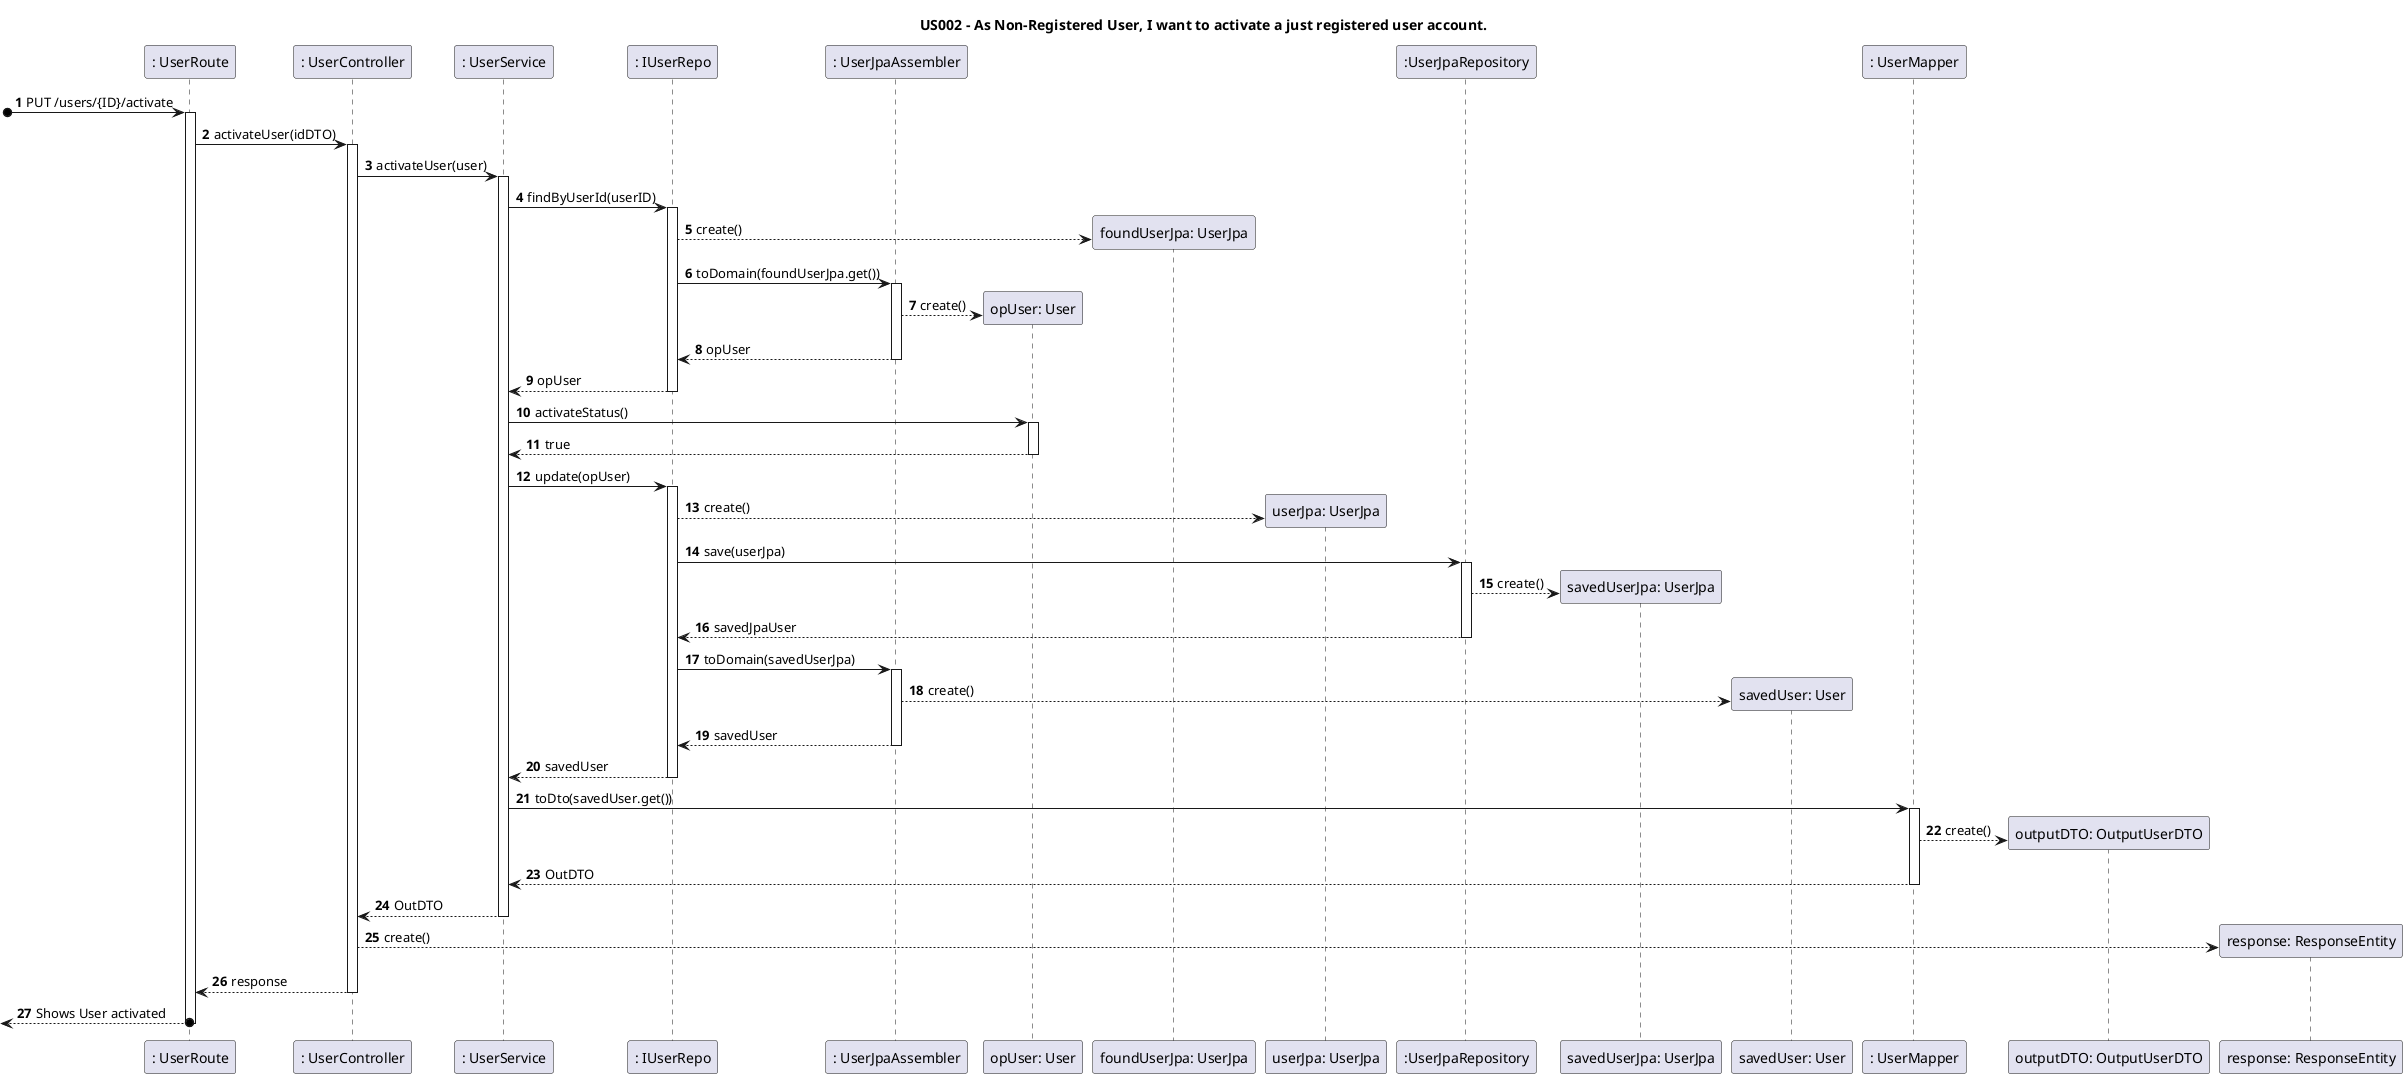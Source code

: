 @startuml

title US002 - As Non-Registered User, I want to activate a just registered user account.

autoactivate on
autonumber

participant ": UserRoute" as UI
participant ": UserController" as Ctrl
participant ": UserService" as Serv
participant ": IUserRepo" as Repo
participant ": UserJpaAssembler" as Assembler
participant "opUser: User" as Optional
participant "foundUserJpa: UserJpa" as FoundUser
participant "userJpa: UserJpa" as UserJPA
participant ":UserJpaRepository" as Driver
participant "savedUserJpa: UserJpa" as SavedJpa
participant "savedUser: User" as SavedUser
participant ": UserMapper" as mapper
participant "outputDTO: OutputUserDTO" as OutDTO
participant "response: ResponseEntity" as json

[o-> UI:  PUT /users/{ID}/activate
UI -> Ctrl: activateUser(idDTO)
Ctrl -> Serv: activateUser(user)
Serv -> Repo: findByUserId(userID)
Repo --> FoundUser**: create()
Repo -> Assembler: toDomain(foundUserJpa.get())
Assembler --> Optional**: create()
return opUser
return opUser
Serv -> Optional: activateStatus()
return true
Serv -> Repo: update(opUser)
Repo --> UserJPA**: create()
Repo -> Driver: save(userJpa)
Driver --> SavedJpa**: create()
return savedJpaUser
Repo -> Assembler: toDomain(savedUserJpa)
Assembler --> SavedUser**: create()
return savedUser
return savedUser
Serv -> mapper: toDto(savedUser.get())
mapper --> OutDTO**: create()
return OutDTO
return OutDTO
Ctrl --> json**: create()
return response
return Shows User activated



@enduml